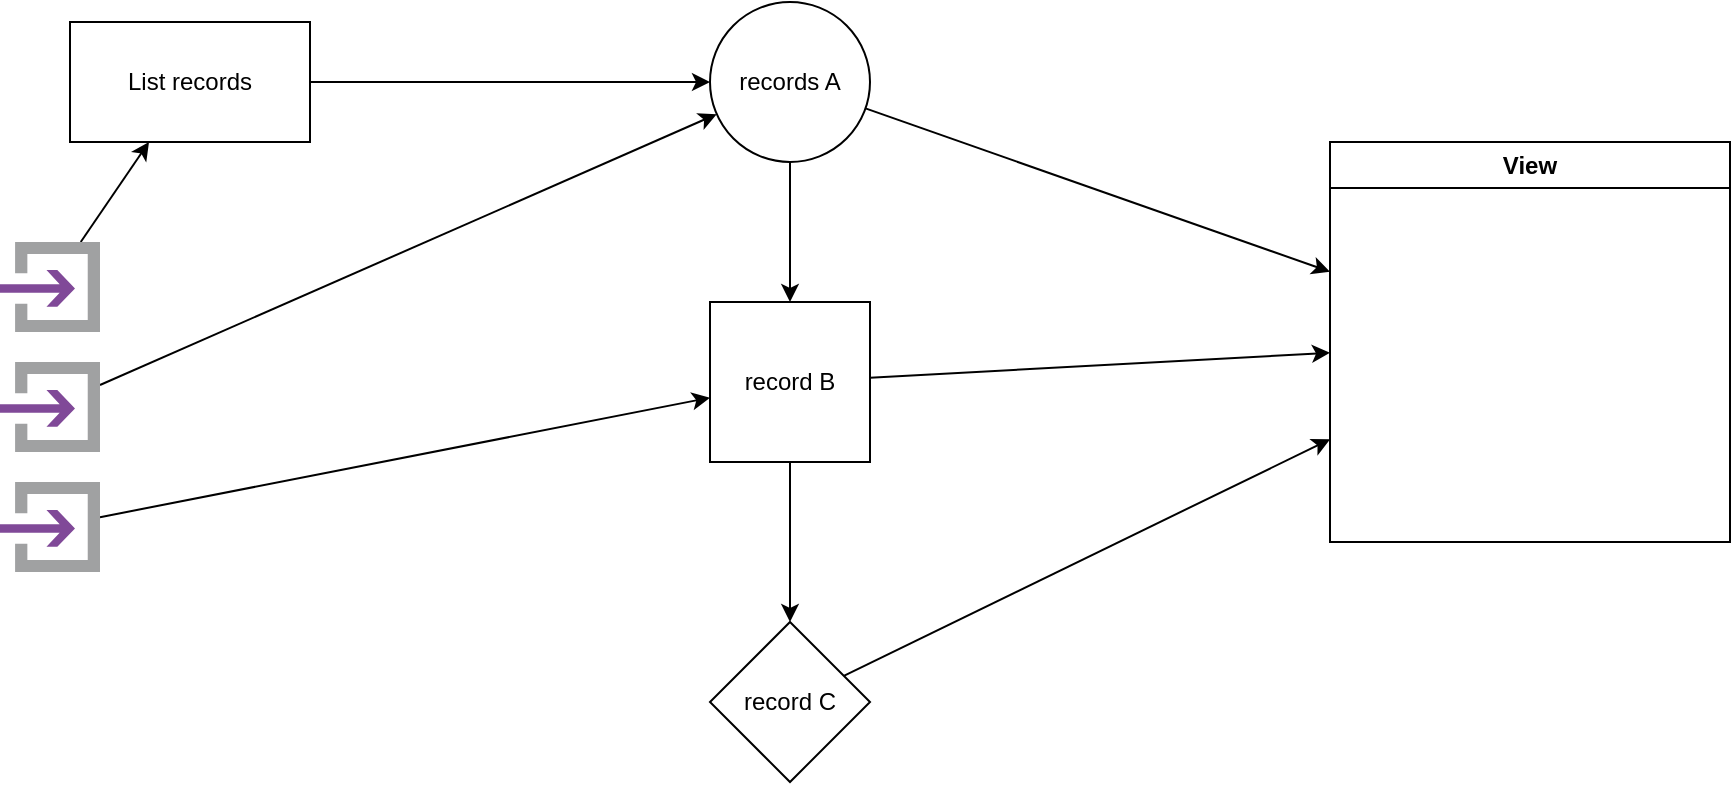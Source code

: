 <mxfile>
    <diagram id="EJM-yxJQT20sIxN8tHit" name="Page-1">
        <mxGraphModel dx="857" dy="419" grid="1" gridSize="10" guides="1" tooltips="1" connect="1" arrows="1" fold="1" page="1" pageScale="1" pageWidth="850" pageHeight="1100" math="0" shadow="0">
            <root>
                <mxCell id="0"/>
                <mxCell id="1" parent="0"/>
                <mxCell id="16" style="edgeStyle=none;html=1;" edge="1" parent="1" source="2" target="15">
                    <mxGeometry relative="1" as="geometry"/>
                </mxCell>
                <mxCell id="2" value="" style="sketch=0;aspect=fixed;html=1;points=[];align=center;image;fontSize=12;image=img/lib/mscae/Input.svg;" vertex="1" parent="1">
                    <mxGeometry x="185" y="120" width="50" height="45" as="geometry"/>
                </mxCell>
                <mxCell id="21" style="edgeStyle=none;html=1;" edge="1" parent="1" source="3" target="19">
                    <mxGeometry relative="1" as="geometry"/>
                </mxCell>
                <mxCell id="3" value="" style="sketch=0;aspect=fixed;html=1;points=[];align=center;image;fontSize=12;image=img/lib/mscae/Input.svg;" vertex="1" parent="1">
                    <mxGeometry x="185" y="180" width="50" height="45" as="geometry"/>
                </mxCell>
                <mxCell id="24" style="edgeStyle=none;html=1;" edge="1" parent="1" source="4" target="22">
                    <mxGeometry relative="1" as="geometry"/>
                </mxCell>
                <mxCell id="4" value="" style="sketch=0;aspect=fixed;html=1;points=[];align=center;image;fontSize=12;image=img/lib/mscae/Input.svg;" vertex="1" parent="1">
                    <mxGeometry x="185" y="240" width="50" height="45" as="geometry"/>
                </mxCell>
                <mxCell id="20" style="edgeStyle=none;html=1;" edge="1" parent="1" source="15" target="19">
                    <mxGeometry relative="1" as="geometry"/>
                </mxCell>
                <mxCell id="15" value="List records" style="rounded=0;whiteSpace=wrap;html=1;" vertex="1" parent="1">
                    <mxGeometry x="220" y="10" width="120" height="60" as="geometry"/>
                </mxCell>
                <mxCell id="23" style="edgeStyle=none;html=1;" edge="1" parent="1" source="19" target="22">
                    <mxGeometry relative="1" as="geometry"/>
                </mxCell>
                <mxCell id="28" style="edgeStyle=none;html=1;" edge="1" parent="1" source="19" target="27">
                    <mxGeometry relative="1" as="geometry"/>
                </mxCell>
                <mxCell id="19" value="records A" style="ellipse;whiteSpace=wrap;html=1;aspect=fixed;" vertex="1" parent="1">
                    <mxGeometry x="540" width="80" height="80" as="geometry"/>
                </mxCell>
                <mxCell id="26" style="edgeStyle=none;html=1;" edge="1" parent="1" source="22" target="25">
                    <mxGeometry relative="1" as="geometry"/>
                </mxCell>
                <mxCell id="29" style="edgeStyle=none;html=1;" edge="1" parent="1" source="22" target="27">
                    <mxGeometry relative="1" as="geometry"/>
                </mxCell>
                <mxCell id="22" value="record B" style="whiteSpace=wrap;html=1;aspect=fixed;" vertex="1" parent="1">
                    <mxGeometry x="540" y="150" width="80" height="80" as="geometry"/>
                </mxCell>
                <mxCell id="30" style="edgeStyle=none;html=1;" edge="1" parent="1" source="25" target="27">
                    <mxGeometry relative="1" as="geometry"/>
                </mxCell>
                <mxCell id="25" value="record C" style="rhombus;whiteSpace=wrap;html=1;" vertex="1" parent="1">
                    <mxGeometry x="540" y="310" width="80" height="80" as="geometry"/>
                </mxCell>
                <mxCell id="27" value="View" style="swimlane;whiteSpace=wrap;html=1;" vertex="1" parent="1">
                    <mxGeometry x="850" y="70" width="200" height="200" as="geometry"/>
                </mxCell>
            </root>
        </mxGraphModel>
    </diagram>
</mxfile>